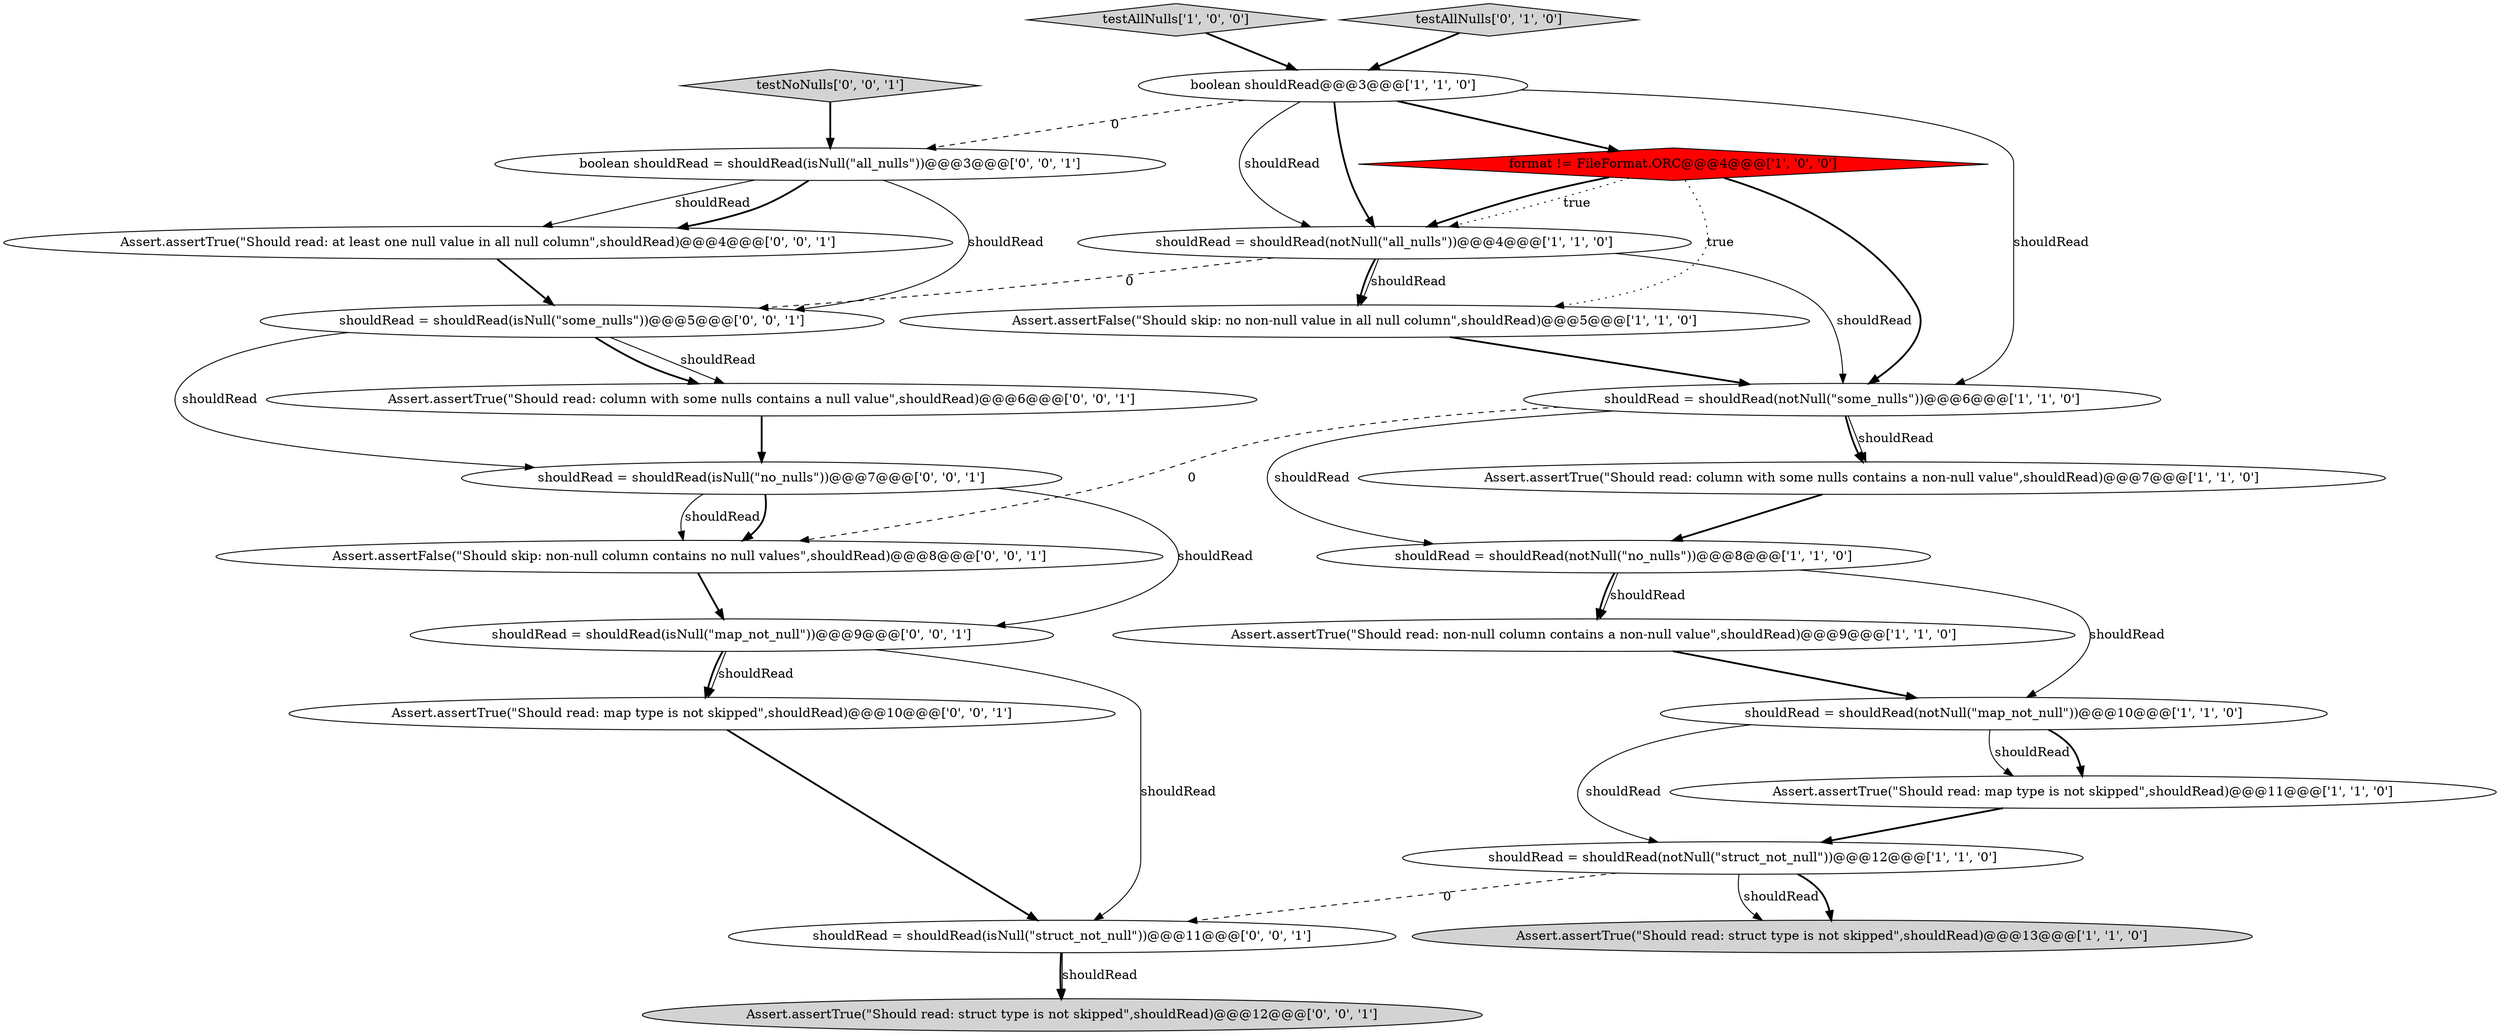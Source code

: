 digraph {
21 [style = filled, label = "Assert.assertTrue(\"Should read: at least one null value in all null column\",shouldRead)@@@4@@@['0', '0', '1']", fillcolor = white, shape = ellipse image = "AAA0AAABBB3BBB"];
19 [style = filled, label = "boolean shouldRead = shouldRead(isNull(\"all_nulls\"))@@@3@@@['0', '0', '1']", fillcolor = white, shape = ellipse image = "AAA0AAABBB3BBB"];
8 [style = filled, label = "shouldRead = shouldRead(notNull(\"struct_not_null\"))@@@12@@@['1', '1', '0']", fillcolor = white, shape = ellipse image = "AAA0AAABBB1BBB"];
4 [style = filled, label = "Assert.assertTrue(\"Should read: non-null column contains a non-null value\",shouldRead)@@@9@@@['1', '1', '0']", fillcolor = white, shape = ellipse image = "AAA0AAABBB1BBB"];
15 [style = filled, label = "testNoNulls['0', '0', '1']", fillcolor = lightgray, shape = diamond image = "AAA0AAABBB3BBB"];
10 [style = filled, label = "shouldRead = shouldRead(notNull(\"all_nulls\"))@@@4@@@['1', '1', '0']", fillcolor = white, shape = ellipse image = "AAA0AAABBB1BBB"];
0 [style = filled, label = "Assert.assertTrue(\"Should read: map type is not skipped\",shouldRead)@@@11@@@['1', '1', '0']", fillcolor = white, shape = ellipse image = "AAA0AAABBB1BBB"];
14 [style = filled, label = "Assert.assertTrue(\"Should read: struct type is not skipped\",shouldRead)@@@12@@@['0', '0', '1']", fillcolor = lightgray, shape = ellipse image = "AAA0AAABBB3BBB"];
17 [style = filled, label = "Assert.assertTrue(\"Should read: map type is not skipped\",shouldRead)@@@10@@@['0', '0', '1']", fillcolor = white, shape = ellipse image = "AAA0AAABBB3BBB"];
12 [style = filled, label = "format != FileFormat.ORC@@@4@@@['1', '0', '0']", fillcolor = red, shape = diamond image = "AAA1AAABBB1BBB"];
7 [style = filled, label = "Assert.assertFalse(\"Should skip: no non-null value in all null column\",shouldRead)@@@5@@@['1', '1', '0']", fillcolor = white, shape = ellipse image = "AAA0AAABBB1BBB"];
24 [style = filled, label = "Assert.assertFalse(\"Should skip: non-null column contains no null values\",shouldRead)@@@8@@@['0', '0', '1']", fillcolor = white, shape = ellipse image = "AAA0AAABBB3BBB"];
2 [style = filled, label = "shouldRead = shouldRead(notNull(\"no_nulls\"))@@@8@@@['1', '1', '0']", fillcolor = white, shape = ellipse image = "AAA0AAABBB1BBB"];
18 [style = filled, label = "shouldRead = shouldRead(isNull(\"some_nulls\"))@@@5@@@['0', '0', '1']", fillcolor = white, shape = ellipse image = "AAA0AAABBB3BBB"];
3 [style = filled, label = "testAllNulls['1', '0', '0']", fillcolor = lightgray, shape = diamond image = "AAA0AAABBB1BBB"];
5 [style = filled, label = "shouldRead = shouldRead(notNull(\"map_not_null\"))@@@10@@@['1', '1', '0']", fillcolor = white, shape = ellipse image = "AAA0AAABBB1BBB"];
23 [style = filled, label = "shouldRead = shouldRead(isNull(\"no_nulls\"))@@@7@@@['0', '0', '1']", fillcolor = white, shape = ellipse image = "AAA0AAABBB3BBB"];
9 [style = filled, label = "Assert.assertTrue(\"Should read: struct type is not skipped\",shouldRead)@@@13@@@['1', '1', '0']", fillcolor = lightgray, shape = ellipse image = "AAA0AAABBB1BBB"];
13 [style = filled, label = "testAllNulls['0', '1', '0']", fillcolor = lightgray, shape = diamond image = "AAA0AAABBB2BBB"];
1 [style = filled, label = "Assert.assertTrue(\"Should read: column with some nulls contains a non-null value\",shouldRead)@@@7@@@['1', '1', '0']", fillcolor = white, shape = ellipse image = "AAA0AAABBB1BBB"];
6 [style = filled, label = "boolean shouldRead@@@3@@@['1', '1', '0']", fillcolor = white, shape = ellipse image = "AAA0AAABBB1BBB"];
22 [style = filled, label = "Assert.assertTrue(\"Should read: column with some nulls contains a null value\",shouldRead)@@@6@@@['0', '0', '1']", fillcolor = white, shape = ellipse image = "AAA0AAABBB3BBB"];
16 [style = filled, label = "shouldRead = shouldRead(isNull(\"map_not_null\"))@@@9@@@['0', '0', '1']", fillcolor = white, shape = ellipse image = "AAA0AAABBB3BBB"];
11 [style = filled, label = "shouldRead = shouldRead(notNull(\"some_nulls\"))@@@6@@@['1', '1', '0']", fillcolor = white, shape = ellipse image = "AAA0AAABBB1BBB"];
20 [style = filled, label = "shouldRead = shouldRead(isNull(\"struct_not_null\"))@@@11@@@['0', '0', '1']", fillcolor = white, shape = ellipse image = "AAA0AAABBB3BBB"];
2->5 [style = solid, label="shouldRead"];
18->23 [style = solid, label="shouldRead"];
7->11 [style = bold, label=""];
11->1 [style = bold, label=""];
8->9 [style = solid, label="shouldRead"];
23->24 [style = solid, label="shouldRead"];
12->11 [style = bold, label=""];
11->1 [style = solid, label="shouldRead"];
8->20 [style = dashed, label="0"];
3->6 [style = bold, label=""];
20->14 [style = bold, label=""];
16->17 [style = bold, label=""];
6->11 [style = solid, label="shouldRead"];
16->20 [style = solid, label="shouldRead"];
15->19 [style = bold, label=""];
2->4 [style = bold, label=""];
10->7 [style = bold, label=""];
22->23 [style = bold, label=""];
5->0 [style = solid, label="shouldRead"];
21->18 [style = bold, label=""];
10->7 [style = solid, label="shouldRead"];
11->2 [style = solid, label="shouldRead"];
24->16 [style = bold, label=""];
19->21 [style = solid, label="shouldRead"];
23->24 [style = bold, label=""];
12->10 [style = bold, label=""];
18->22 [style = bold, label=""];
5->8 [style = solid, label="shouldRead"];
20->14 [style = solid, label="shouldRead"];
12->10 [style = dotted, label="true"];
5->0 [style = bold, label=""];
6->10 [style = solid, label="shouldRead"];
6->10 [style = bold, label=""];
6->19 [style = dashed, label="0"];
11->24 [style = dashed, label="0"];
0->8 [style = bold, label=""];
8->9 [style = bold, label=""];
16->17 [style = solid, label="shouldRead"];
10->11 [style = solid, label="shouldRead"];
19->18 [style = solid, label="shouldRead"];
23->16 [style = solid, label="shouldRead"];
1->2 [style = bold, label=""];
13->6 [style = bold, label=""];
12->7 [style = dotted, label="true"];
4->5 [style = bold, label=""];
6->12 [style = bold, label=""];
10->18 [style = dashed, label="0"];
2->4 [style = solid, label="shouldRead"];
18->22 [style = solid, label="shouldRead"];
17->20 [style = bold, label=""];
19->21 [style = bold, label=""];
}
